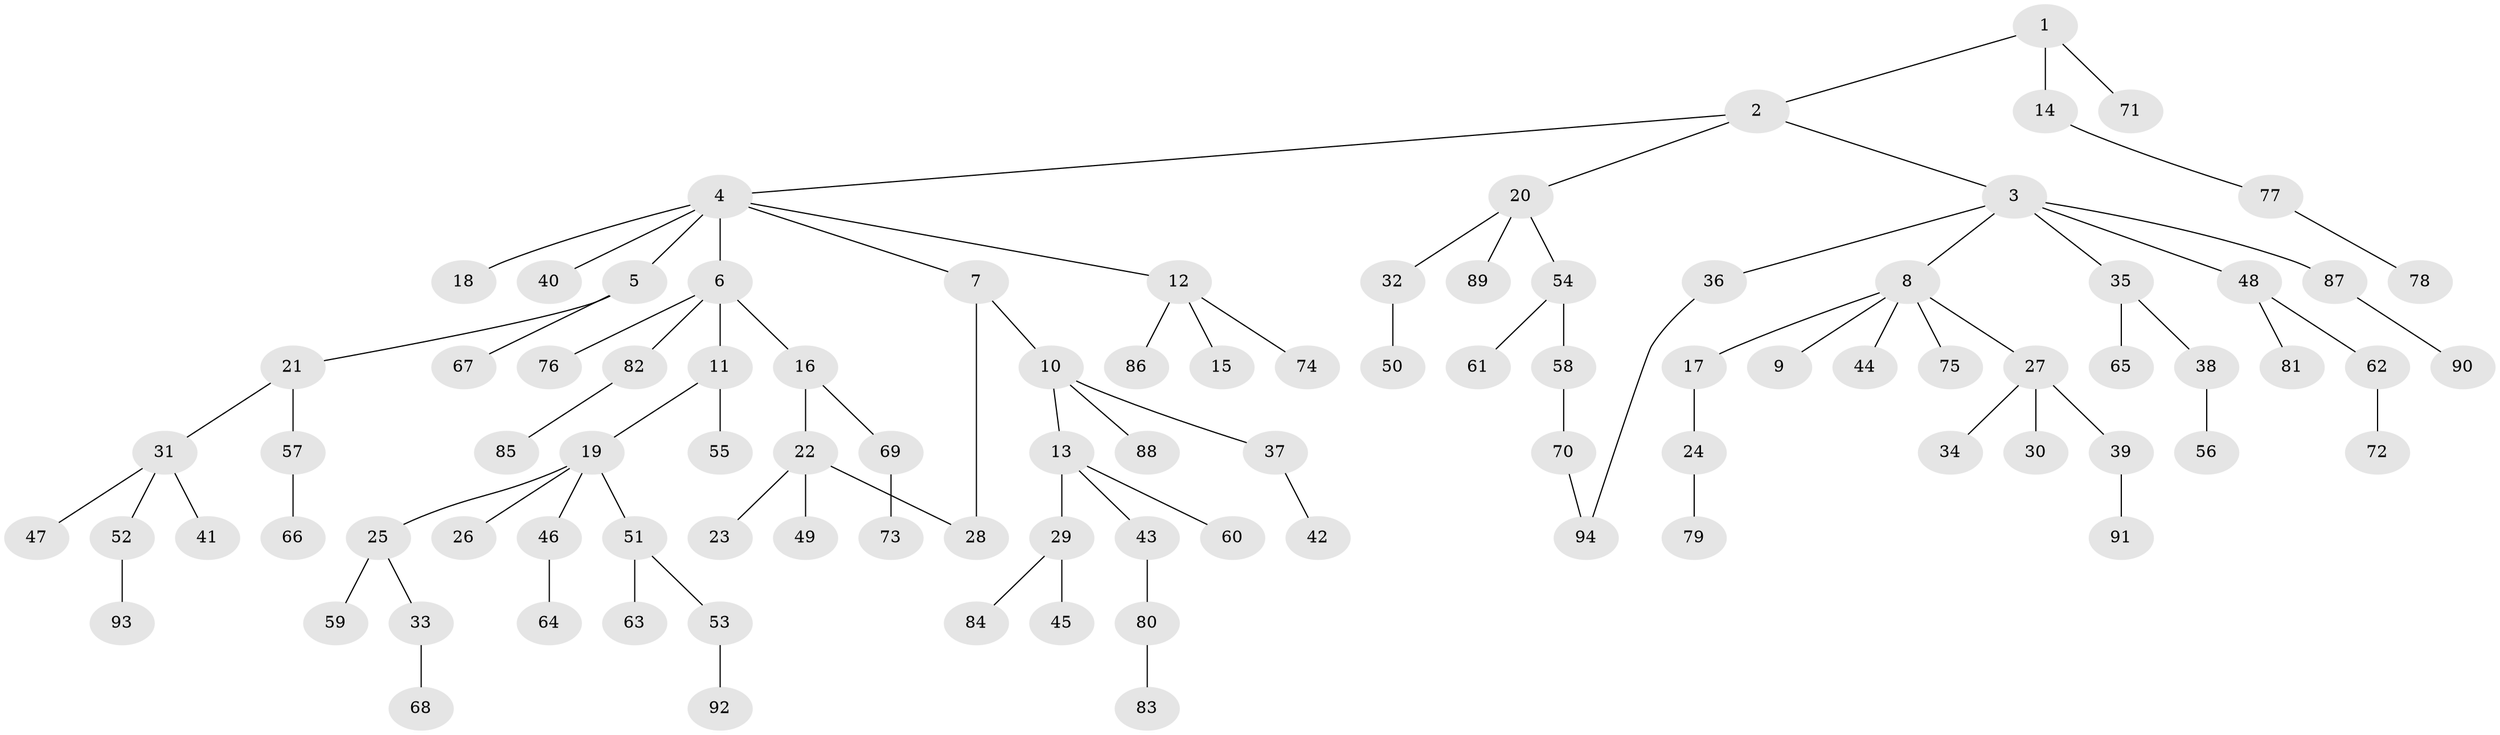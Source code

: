// Generated by graph-tools (version 1.1) at 2025/34/03/09/25 02:34:30]
// undirected, 94 vertices, 95 edges
graph export_dot {
graph [start="1"]
  node [color=gray90,style=filled];
  1;
  2;
  3;
  4;
  5;
  6;
  7;
  8;
  9;
  10;
  11;
  12;
  13;
  14;
  15;
  16;
  17;
  18;
  19;
  20;
  21;
  22;
  23;
  24;
  25;
  26;
  27;
  28;
  29;
  30;
  31;
  32;
  33;
  34;
  35;
  36;
  37;
  38;
  39;
  40;
  41;
  42;
  43;
  44;
  45;
  46;
  47;
  48;
  49;
  50;
  51;
  52;
  53;
  54;
  55;
  56;
  57;
  58;
  59;
  60;
  61;
  62;
  63;
  64;
  65;
  66;
  67;
  68;
  69;
  70;
  71;
  72;
  73;
  74;
  75;
  76;
  77;
  78;
  79;
  80;
  81;
  82;
  83;
  84;
  85;
  86;
  87;
  88;
  89;
  90;
  91;
  92;
  93;
  94;
  1 -- 2;
  1 -- 14;
  1 -- 71;
  2 -- 3;
  2 -- 4;
  2 -- 20;
  3 -- 8;
  3 -- 35;
  3 -- 36;
  3 -- 48;
  3 -- 87;
  4 -- 5;
  4 -- 6;
  4 -- 7;
  4 -- 12;
  4 -- 18;
  4 -- 40;
  5 -- 21;
  5 -- 67;
  6 -- 11;
  6 -- 16;
  6 -- 76;
  6 -- 82;
  7 -- 10;
  7 -- 28;
  8 -- 9;
  8 -- 17;
  8 -- 27;
  8 -- 44;
  8 -- 75;
  10 -- 13;
  10 -- 37;
  10 -- 88;
  11 -- 19;
  11 -- 55;
  12 -- 15;
  12 -- 74;
  12 -- 86;
  13 -- 29;
  13 -- 43;
  13 -- 60;
  14 -- 77;
  16 -- 22;
  16 -- 69;
  17 -- 24;
  19 -- 25;
  19 -- 26;
  19 -- 46;
  19 -- 51;
  20 -- 32;
  20 -- 54;
  20 -- 89;
  21 -- 31;
  21 -- 57;
  22 -- 23;
  22 -- 28;
  22 -- 49;
  24 -- 79;
  25 -- 33;
  25 -- 59;
  27 -- 30;
  27 -- 34;
  27 -- 39;
  29 -- 45;
  29 -- 84;
  31 -- 41;
  31 -- 47;
  31 -- 52;
  32 -- 50;
  33 -- 68;
  35 -- 38;
  35 -- 65;
  36 -- 94;
  37 -- 42;
  38 -- 56;
  39 -- 91;
  43 -- 80;
  46 -- 64;
  48 -- 62;
  48 -- 81;
  51 -- 53;
  51 -- 63;
  52 -- 93;
  53 -- 92;
  54 -- 58;
  54 -- 61;
  57 -- 66;
  58 -- 70;
  62 -- 72;
  69 -- 73;
  70 -- 94;
  77 -- 78;
  80 -- 83;
  82 -- 85;
  87 -- 90;
}
